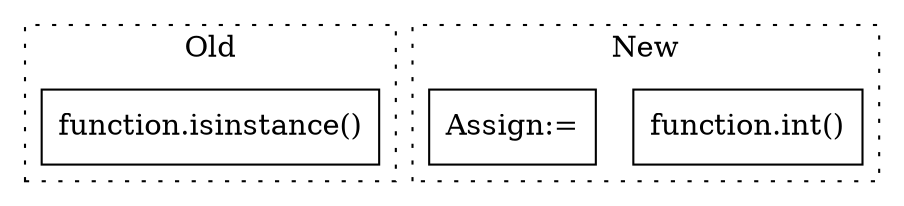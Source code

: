 digraph G {
subgraph cluster0 {
1 [label="function.isinstance()" a="75" s="10750,10775" l="11,1" shape="box"];
label = "Old";
style="dotted";
}
subgraph cluster1 {
2 [label="function.int()" a="75" s="15847,15857" l="4,1" shape="box"];
3 [label="Assign:=" a="68" s="15557" l="23" shape="box"];
label = "New";
style="dotted";
}
}